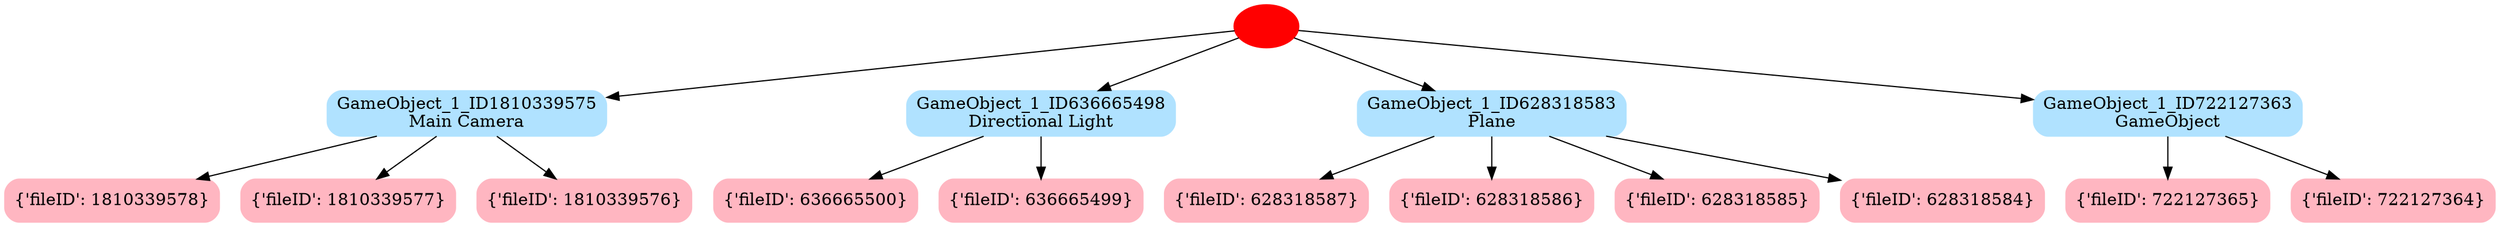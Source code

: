 digraph graphname {
6 [label="{'fileID': 1810339578}\n"] [color="lightpink"] [style="rounded,filled"] [shape="box"];
8 [label="{'fileID': 1810339577}\n"] [color="lightpink"] [style="rounded,filled"] [shape="box"];
10 [label="{'fileID': 1810339576}\n"] [color="lightpink"] [style="rounded,filled"] [shape="box"];
2 [label="GameObject_1_ID1810339575\nMain Camera\n"] [color="lightskyblue1"] [style="rounded,filled"] [shape="box"];
2 -> 6 [label=""];
2 -> 8 [label=""];
2 -> 10 [label=""];
17 [label="{'fileID': 636665500}\n"] [color="lightpink"] [style="rounded,filled"] [shape="box"];
19 [label="{'fileID': 636665499}\n"] [color="lightpink"] [style="rounded,filled"] [shape="box"];
13 [label="GameObject_1_ID636665498\nDirectional Light\n"] [color="lightskyblue1"] [style="rounded,filled"] [shape="box"];
13 -> 17 [label=""];
13 -> 19 [label=""];
26 [label="{'fileID': 628318587}\n"] [color="lightpink"] [style="rounded,filled"] [shape="box"];
28 [label="{'fileID': 628318586}\n"] [color="lightpink"] [style="rounded,filled"] [shape="box"];
30 [label="{'fileID': 628318585}\n"] [color="lightpink"] [style="rounded,filled"] [shape="box"];
32 [label="{'fileID': 628318584}\n"] [color="lightpink"] [style="rounded,filled"] [shape="box"];
22 [label="GameObject_1_ID628318583\nPlane\n"] [color="lightskyblue1"] [style="rounded,filled"] [shape="box"];
22 -> 26 [label=""];
22 -> 28 [label=""];
22 -> 30 [label=""];
22 -> 32 [label=""];
39 [label="{'fileID': 722127365}\n"] [color="lightpink"] [style="rounded,filled"] [shape="box"];
41 [label="{'fileID': 722127364}\n"] [color="lightpink"] [style="rounded,filled"] [shape="box"];
35 [label="GameObject_1_ID722127363\nGameObject\n"] [color="lightskyblue1"] [style="rounded,filled"] [shape="box"];
35 -> 39 [label=""];
35 -> 41 [label=""];
1 [label=""] [color="red"] [style="filled"];
1 -> 2 [label=""];
1 -> 13 [label=""];
1 -> 22 [label=""];
1 -> 35 [label=""];
}
